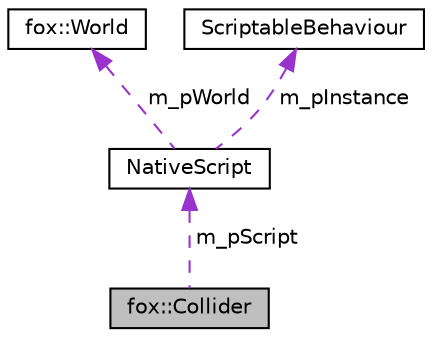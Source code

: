 digraph "fox::Collider"
{
 // LATEX_PDF_SIZE
  edge [fontname="Helvetica",fontsize="10",labelfontname="Helvetica",labelfontsize="10"];
  node [fontname="Helvetica",fontsize="10",shape=record];
  Node1 [label="fox::Collider",height=0.2,width=0.4,color="black", fillcolor="grey75", style="filled", fontcolor="black",tooltip=" "];
  Node2 -> Node1 [dir="back",color="darkorchid3",fontsize="10",style="dashed",label=" m_pScript" ,fontname="Helvetica"];
  Node2 [label="NativeScript",height=0.2,width=0.4,color="black", fillcolor="white", style="filled",URL="$structNativeScript.html",tooltip=" "];
  Node3 -> Node2 [dir="back",color="darkorchid3",fontsize="10",style="dashed",label=" m_pWorld" ,fontname="Helvetica"];
  Node3 [label="fox::World",height=0.2,width=0.4,color="black", fillcolor="white", style="filled",URL="$classfox_1_1World.html",tooltip=" "];
  Node4 -> Node2 [dir="back",color="darkorchid3",fontsize="10",style="dashed",label=" m_pInstance" ,fontname="Helvetica"];
  Node4 [label="ScriptableBehaviour",height=0.2,width=0.4,color="black", fillcolor="white", style="filled",URL="$classScriptableBehaviour.html",tooltip=" "];
}
